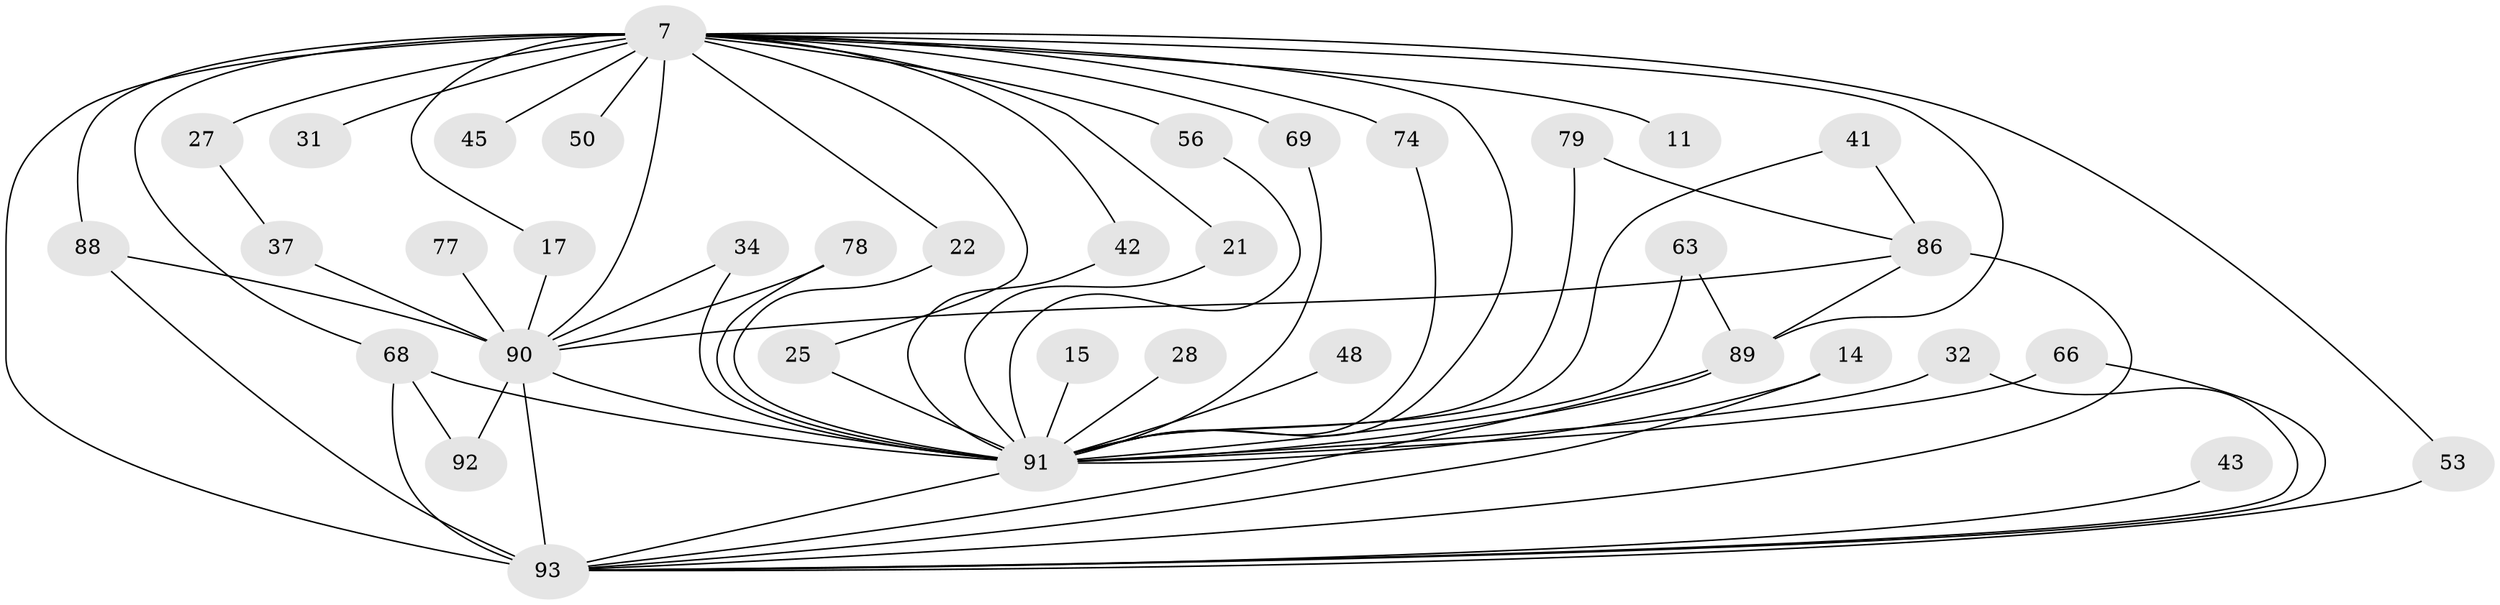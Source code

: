// original degree distribution, {22: 0.021505376344086023, 29: 0.010752688172043012, 18: 0.03225806451612903, 17: 0.010752688172043012, 13: 0.010752688172043012, 15: 0.010752688172043012, 26: 0.010752688172043012, 2: 0.5806451612903226, 4: 0.11827956989247312, 3: 0.13978494623655913, 7: 0.010752688172043012, 10: 0.010752688172043012, 6: 0.010752688172043012, 5: 0.021505376344086023}
// Generated by graph-tools (version 1.1) at 2025/48/03/04/25 21:48:38]
// undirected, 37 vertices, 66 edges
graph export_dot {
graph [start="1"]
  node [color=gray90,style=filled];
  7 [super="+1+6"];
  11;
  14;
  15;
  17;
  21;
  22;
  25;
  27;
  28;
  31;
  32;
  34;
  37;
  41;
  42;
  43;
  45;
  48;
  50;
  53;
  56;
  63;
  66;
  68 [super="+62"];
  69;
  74 [super="+38"];
  77;
  78;
  79;
  86 [super="+76"];
  88 [super="+87"];
  89 [super="+67"];
  90 [super="+26+52+85+40+84"];
  91 [super="+70+81"];
  92;
  93 [super="+20+60+80+72+10"];
  7 -- 27 [weight=2];
  7 -- 45 [weight=2];
  7 -- 50 [weight=2];
  7 -- 56;
  7 -- 68 [weight=2];
  7 -- 88 [weight=4];
  7 -- 74 [weight=2];
  7 -- 22;
  7 -- 25;
  7 -- 31 [weight=2];
  7 -- 69;
  7 -- 11;
  7 -- 17;
  7 -- 21;
  7 -- 90 [weight=18];
  7 -- 42;
  7 -- 53;
  7 -- 93 [weight=12];
  7 -- 91 [weight=10];
  7 -- 89;
  14 -- 93;
  14 -- 91;
  15 -- 91 [weight=2];
  17 -- 90;
  21 -- 91;
  22 -- 91;
  25 -- 91;
  27 -- 37;
  28 -- 91 [weight=2];
  32 -- 93;
  32 -- 91;
  34 -- 90;
  34 -- 91;
  37 -- 90;
  41 -- 86;
  41 -- 91;
  42 -- 91;
  43 -- 93;
  48 -- 91;
  53 -- 93;
  56 -- 91;
  63 -- 89;
  63 -- 91 [weight=2];
  66 -- 93;
  66 -- 91;
  68 -- 92;
  68 -- 93;
  68 -- 91 [weight=2];
  69 -- 91;
  74 -- 91;
  77 -- 90 [weight=2];
  78 -- 90;
  78 -- 91;
  79 -- 86;
  79 -- 91;
  86 -- 90;
  86 -- 93 [weight=6];
  86 -- 89;
  88 -- 90;
  88 -- 93 [weight=6];
  89 -- 91 [weight=3];
  89 -- 93;
  90 -- 92;
  90 -- 93 [weight=4];
  90 -- 91 [weight=9];
  91 -- 93 [weight=9];
}
